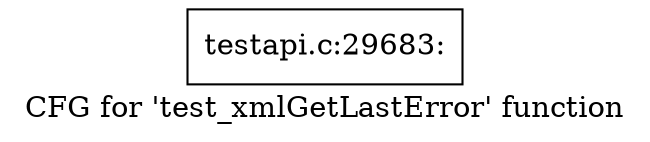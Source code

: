digraph "CFG for 'test_xmlGetLastError' function" {
	label="CFG for 'test_xmlGetLastError' function";

	Node0x50b63d0 [shape=record,label="{testapi.c:29683:}"];
}
